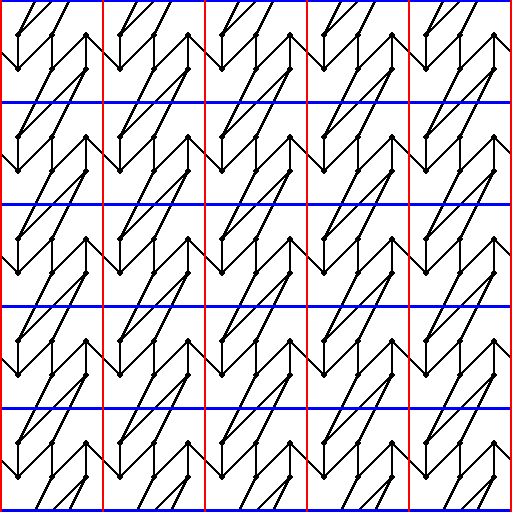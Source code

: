 /******************************************************************************
 *                                 LICENSE                                    *
 ******************************************************************************
 *  This file is part of Mathematics-and-Physics.                             *
 *                                                                            *
 *  Mathematics-and-Physics is free software: you can redistribute it and/or  *
 *  modify it under the terms of the GNU General Public License as published  *
 *  by the Free Software Foundation, either version 3 of the License, or      *
 *  (at your option) any later version.                                       *
 *                                                                            *
 *  Mathematics-and-Physics is distributed in the hope that it will be useful *
 *  but WITHOUT ANY WARRANTY; without even the implied warranty of            *
 *  MERCHANTABILITY or FITNESS FOR A PARTICULAR PURPOSE.  See the             *
 *  GNU General Public License for more details.                              *
 *                                                                            *
 *  You should have received a copy of the GNU General Public License         *
 *  along with Mathematics-and-Physics.  If not, see                          *
 *  <https://www.gnu.org/licenses/>.                                          *
 ******************************************************************************/

/*  Size of the figure.                                                       */
size(256);

/*  Coordinates for the vertices of the graph.                                */
pair[] A = {(-1.0, -0.5), (0.0, -0.5), (1.0, -0.5)};
pair[] B = {(-1.0, 0.5), (0.0, 0.5), (1.0, 0.5)};

/*  Radius of the dots.                                                       */
real radius = 0.05;

/*  Value for the edge of the square.                                         */
real edge = 1.5;

/*  Pairs for the square representing the torus.                              */
pair V0 = (-edge, -edge);
pair V1 = (edge, -edge);
pair V2 = (-edge, edge);
pair V3 = (edge, edge);

/*  Variables for indexing.                                                   */
int m, n;

/*  Number of boxes in x and y axes.                                          */
int N = 5;

/*  Transform for shifting later.                                             */
transform T;

/*  Loop over the plane.                                                      */
for (m = 0; m < N; ++m)
{
    for (n = 0; n < N; ++n)
    {
        /*  Compute the current shift factor.                                 */
        T = shift(2.0*edge*m, 2.0*edge*n);

        /*  Dots for the vertices of the graph.                               */
        filldraw(circle(T*A[0], radius), black);
        filldraw(circle(T*A[1], radius), black);
        filldraw(circle(T*A[2], radius), black);
        filldraw(circle(T*B[0], radius), black);
        filldraw(circle(T*B[1], radius), black);
        filldraw(circle(T*B[2], radius), black);

        /*  And draw the edges.                                               */
        draw(T*(A[0] -- B[0]));
        draw(T*(A[0] -- B[1]));
        draw(T*(A[1] -- B[1]));
        draw(T*(A[1] -- B[2]));
        draw(T*(A[2] -- B[2]));

        /*  Some of the edges need to curve around the torus.                 */
        draw(T*(A[0] -- (-edge, 0.0)));
        draw(T*((edge, 0.0) -- B[2]));

        draw(T*(A[2] -- (0.0, -edge)));
        draw(T*((0.0, edge) -- B[0]));

        draw(T*(B[0] -- (-0.5, edge)));
        draw(T*((-0.5, -edge) -- A[1]));

        draw(T*(A[2] -- (0.5, -edge)));
        draw(T*((0.5, edge) -- B[1]));

        /*  Draw in lines to indicate the square.                             */
        draw(T*(V0 -- V1), blue + linewidth(1.0));
        draw(T*(V2 -- V3), blue + linewidth(1.0));
        draw(T*(V0 -- V2), red + linewidth(1.0));
        draw(T*(V1 -- V3), red + linewidth(1.0));
    }
}
